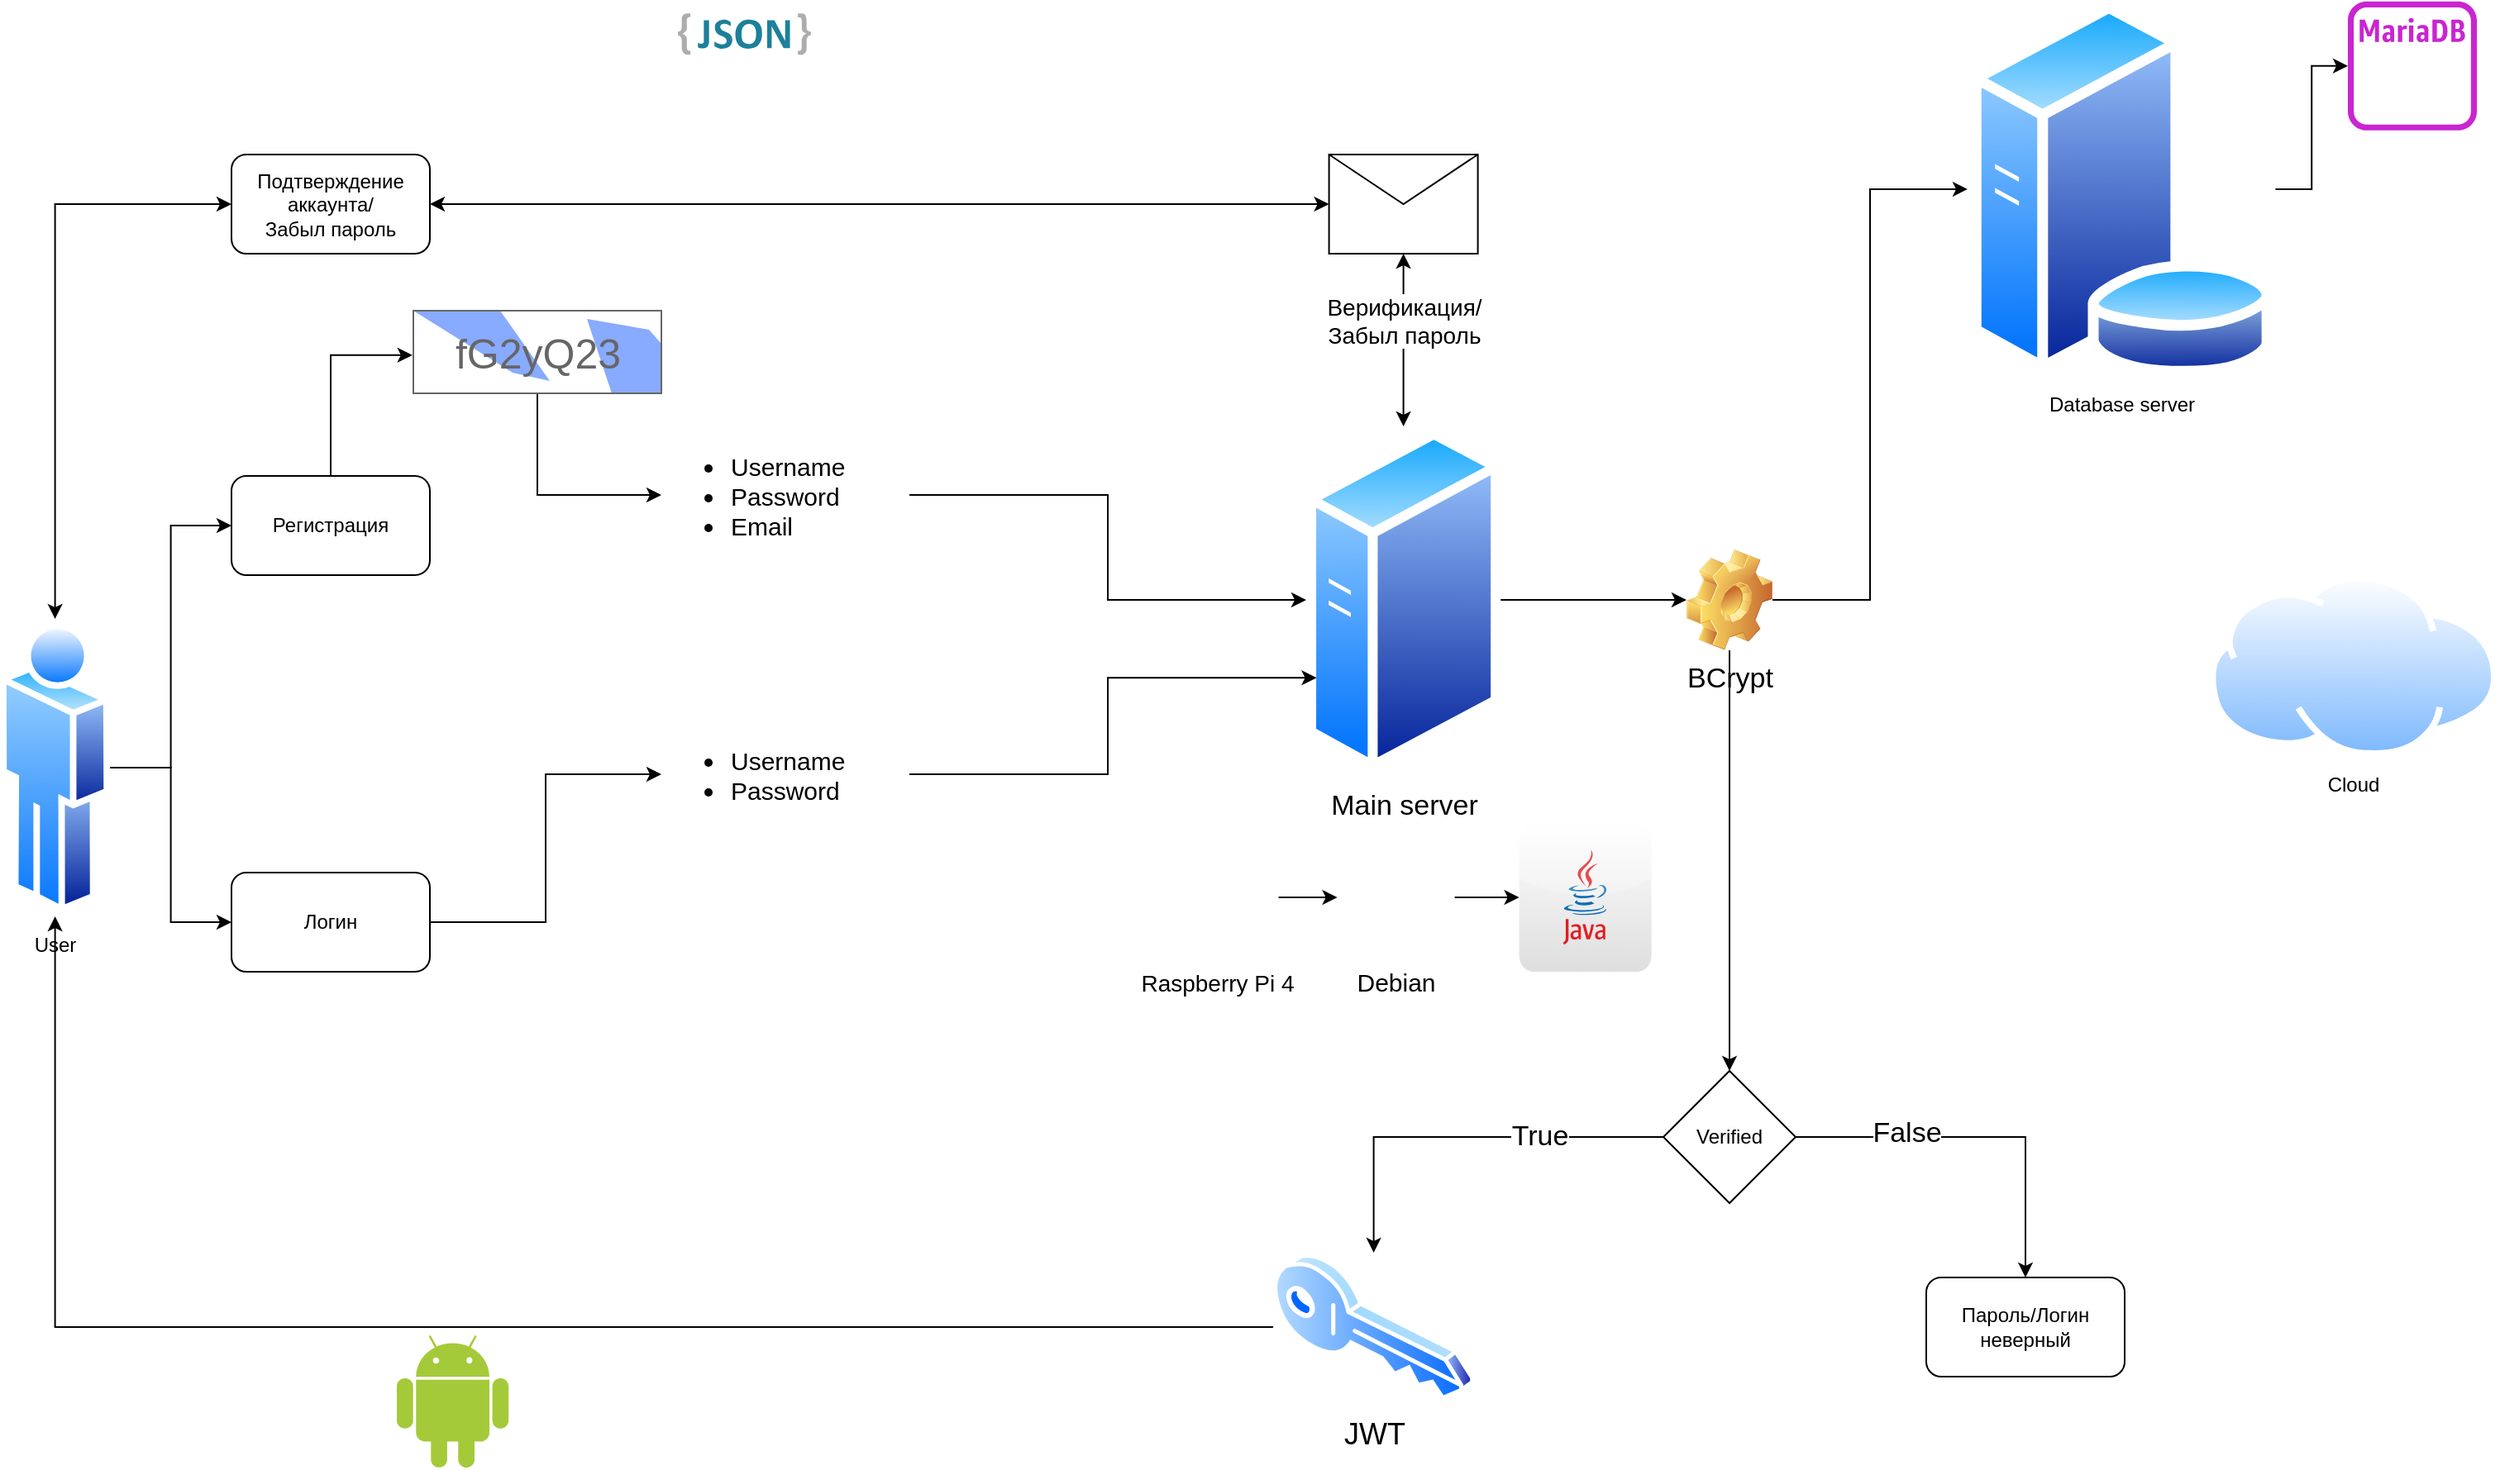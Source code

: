 <mxfile version="24.7.10">
  <diagram name="Страница — 1" id="QKNt265_Iv7t7Sv83_EB">
    <mxGraphModel dx="1509" dy="821" grid="1" gridSize="10" guides="1" tooltips="1" connect="1" arrows="1" fold="1" page="1" pageScale="1" pageWidth="850" pageHeight="1100" math="0" shadow="0">
      <root>
        <mxCell id="0" />
        <mxCell id="1" parent="0" />
        <mxCell id="BMl1e_dXPQe9FOXhRGfQ-3" value="Регистрация" style="rounded=1;whiteSpace=wrap;html=1;" vertex="1" parent="1">
          <mxGeometry x="190" y="290" width="120" height="60" as="geometry" />
        </mxCell>
        <mxCell id="BMl1e_dXPQe9FOXhRGfQ-56" style="edgeStyle=orthogonalEdgeStyle;rounded=0;orthogonalLoop=1;jettySize=auto;html=1;entryX=0;entryY=0.5;entryDx=0;entryDy=0;" edge="1" parent="1" source="BMl1e_dXPQe9FOXhRGfQ-6" target="BMl1e_dXPQe9FOXhRGfQ-55">
          <mxGeometry relative="1" as="geometry" />
        </mxCell>
        <mxCell id="BMl1e_dXPQe9FOXhRGfQ-6" value="Логин" style="rounded=1;whiteSpace=wrap;html=1;" vertex="1" parent="1">
          <mxGeometry x="190" y="530" width="120" height="60" as="geometry" />
        </mxCell>
        <mxCell id="BMl1e_dXPQe9FOXhRGfQ-41" style="edgeStyle=orthogonalEdgeStyle;rounded=0;orthogonalLoop=1;jettySize=auto;html=1;entryX=0;entryY=0.5;entryDx=0;entryDy=0;" edge="1" parent="1" source="BMl1e_dXPQe9FOXhRGfQ-14" target="BMl1e_dXPQe9FOXhRGfQ-15">
          <mxGeometry relative="1" as="geometry" />
        </mxCell>
        <mxCell id="BMl1e_dXPQe9FOXhRGfQ-92" style="edgeStyle=orthogonalEdgeStyle;rounded=0;orthogonalLoop=1;jettySize=auto;html=1;entryX=0.5;entryY=0;entryDx=0;entryDy=0;" edge="1" parent="1" source="BMl1e_dXPQe9FOXhRGfQ-14" target="BMl1e_dXPQe9FOXhRGfQ-62">
          <mxGeometry relative="1" as="geometry" />
        </mxCell>
        <mxCell id="BMl1e_dXPQe9FOXhRGfQ-14" value="&lt;font style=&quot;font-size: 17px;&quot;&gt;BCrypt&lt;/font&gt;" style="shape=image;html=1;verticalLabelPosition=bottom;verticalAlign=top;imageAspect=1;aspect=fixed;image=img/clipart/Gear_128x128.png" vertex="1" parent="1">
          <mxGeometry x="1070" y="334.5" width="52" height="61" as="geometry" />
        </mxCell>
        <mxCell id="BMl1e_dXPQe9FOXhRGfQ-93" style="edgeStyle=orthogonalEdgeStyle;rounded=0;orthogonalLoop=1;jettySize=auto;html=1;" edge="1" parent="1" source="BMl1e_dXPQe9FOXhRGfQ-15" target="BMl1e_dXPQe9FOXhRGfQ-84">
          <mxGeometry relative="1" as="geometry" />
        </mxCell>
        <mxCell id="BMl1e_dXPQe9FOXhRGfQ-15" value="Database server" style="image;aspect=fixed;perimeter=ellipsePerimeter;html=1;align=center;shadow=0;dashed=0;spacingTop=3;image=img/lib/active_directory/database_server.svg;" vertex="1" parent="1">
          <mxGeometry x="1240" y="2.93" width="186.2" height="227.07" as="geometry" />
        </mxCell>
        <mxCell id="BMl1e_dXPQe9FOXhRGfQ-16" value="Cloud" style="image;aspect=fixed;perimeter=ellipsePerimeter;html=1;align=center;shadow=0;dashed=0;spacingTop=3;image=img/lib/active_directory/internet_cloud.svg;" vertex="1" parent="1">
          <mxGeometry x="1386.02" y="350" width="174.6" height="110" as="geometry" />
        </mxCell>
        <mxCell id="BMl1e_dXPQe9FOXhRGfQ-23" style="edgeStyle=orthogonalEdgeStyle;rounded=0;orthogonalLoop=1;jettySize=auto;html=1;entryX=0;entryY=0.5;entryDx=0;entryDy=0;" edge="1" parent="1" source="BMl1e_dXPQe9FOXhRGfQ-21" target="BMl1e_dXPQe9FOXhRGfQ-3">
          <mxGeometry relative="1" as="geometry" />
        </mxCell>
        <mxCell id="BMl1e_dXPQe9FOXhRGfQ-24" style="edgeStyle=orthogonalEdgeStyle;rounded=0;orthogonalLoop=1;jettySize=auto;html=1;entryX=0;entryY=0.5;entryDx=0;entryDy=0;" edge="1" parent="1" source="BMl1e_dXPQe9FOXhRGfQ-21" target="BMl1e_dXPQe9FOXhRGfQ-6">
          <mxGeometry relative="1" as="geometry" />
        </mxCell>
        <mxCell id="BMl1e_dXPQe9FOXhRGfQ-21" value="User" style="image;aspect=fixed;perimeter=ellipsePerimeter;html=1;align=center;shadow=0;dashed=0;spacingTop=3;image=img/lib/active_directory/user.svg;" vertex="1" parent="1">
          <mxGeometry x="50" y="376.5" width="66.6" height="180" as="geometry" />
        </mxCell>
        <mxCell id="BMl1e_dXPQe9FOXhRGfQ-27" value="" style="group" vertex="1" connectable="0" parent="1">
          <mxGeometry x="840" y="260" width="130" height="210" as="geometry" />
        </mxCell>
        <mxCell id="BMl1e_dXPQe9FOXhRGfQ-17" value="&lt;font style=&quot;font-size: 17px;&quot;&gt;Main server&lt;/font&gt;" style="image;aspect=fixed;perimeter=ellipsePerimeter;html=1;align=center;shadow=0;dashed=0;spacingTop=3;image=img/lib/active_directory/generic_server.svg;" vertex="1" parent="BMl1e_dXPQe9FOXhRGfQ-27">
          <mxGeometry width="117.6" height="210" as="geometry" />
        </mxCell>
        <mxCell id="BMl1e_dXPQe9FOXhRGfQ-28" value="" style="dashed=0;outlineConnect=0;html=1;align=center;labelPosition=center;verticalLabelPosition=bottom;verticalAlign=top;shape=mxgraph.weblogos.android;fillColor=#A4CA39;strokeColor=none" vertex="1" parent="1">
          <mxGeometry x="290" y="810" width="67.6" height="80" as="geometry" />
        </mxCell>
        <mxCell id="BMl1e_dXPQe9FOXhRGfQ-29" value="" style="dashed=0;outlineConnect=0;html=1;align=center;labelPosition=center;verticalLabelPosition=bottom;verticalAlign=top;shape=mxgraph.weblogos.json_2" vertex="1" parent="1">
          <mxGeometry x="460" y="10" width="80.4" height="25.2" as="geometry" />
        </mxCell>
        <mxCell id="BMl1e_dXPQe9FOXhRGfQ-39" style="edgeStyle=orthogonalEdgeStyle;rounded=0;orthogonalLoop=1;jettySize=auto;html=1;entryX=0;entryY=0.5;entryDx=0;entryDy=0;" edge="1" parent="1" source="BMl1e_dXPQe9FOXhRGfQ-35" target="BMl1e_dXPQe9FOXhRGfQ-17">
          <mxGeometry relative="1" as="geometry" />
        </mxCell>
        <mxCell id="BMl1e_dXPQe9FOXhRGfQ-35" value="&lt;ul style=&quot;font-size: 15px;&quot;&gt;&lt;li&gt;Username&lt;/li&gt;&lt;li&gt;Password&lt;/li&gt;&lt;li&gt;Email&lt;/li&gt;&lt;/ul&gt;" style="text;strokeColor=none;fillColor=none;html=1;whiteSpace=wrap;verticalAlign=middle;overflow=hidden;arcSize=12;imageHeight=24;" vertex="1" parent="1">
          <mxGeometry x="450" y="226.5" width="150" height="150" as="geometry" />
        </mxCell>
        <mxCell id="BMl1e_dXPQe9FOXhRGfQ-40" style="edgeStyle=orthogonalEdgeStyle;rounded=0;orthogonalLoop=1;jettySize=auto;html=1;entryX=0;entryY=0.5;entryDx=0;entryDy=0;" edge="1" parent="1" source="BMl1e_dXPQe9FOXhRGfQ-17" target="BMl1e_dXPQe9FOXhRGfQ-14">
          <mxGeometry relative="1" as="geometry" />
        </mxCell>
        <mxCell id="BMl1e_dXPQe9FOXhRGfQ-47" style="edgeStyle=orthogonalEdgeStyle;rounded=0;orthogonalLoop=1;jettySize=auto;html=1;entryX=1;entryY=0.5;entryDx=0;entryDy=0;startArrow=classic;startFill=1;" edge="1" parent="1" source="BMl1e_dXPQe9FOXhRGfQ-43" target="BMl1e_dXPQe9FOXhRGfQ-46">
          <mxGeometry relative="1" as="geometry" />
        </mxCell>
        <mxCell id="BMl1e_dXPQe9FOXhRGfQ-43" value="" style="shape=message;html=1;html=1;outlineConnect=0;labelPosition=center;verticalLabelPosition=bottom;align=center;verticalAlign=top;" vertex="1" parent="1">
          <mxGeometry x="853.8" y="95.5" width="90" height="60" as="geometry" />
        </mxCell>
        <mxCell id="BMl1e_dXPQe9FOXhRGfQ-44" style="edgeStyle=orthogonalEdgeStyle;rounded=0;orthogonalLoop=1;jettySize=auto;html=1;entryX=0.5;entryY=1;entryDx=0;entryDy=0;startArrow=classic;startFill=1;" edge="1" parent="1" source="BMl1e_dXPQe9FOXhRGfQ-17" target="BMl1e_dXPQe9FOXhRGfQ-43">
          <mxGeometry relative="1" as="geometry" />
        </mxCell>
        <mxCell id="BMl1e_dXPQe9FOXhRGfQ-53" value="&lt;font style=&quot;font-size: 14px;&quot;&gt;Верификация/&lt;/font&gt;&lt;div style=&quot;font-size: 14px;&quot;&gt;&lt;font style=&quot;font-size: 14px;&quot;&gt;Забыл пароль&lt;/font&gt;&lt;/div&gt;" style="edgeLabel;html=1;align=center;verticalAlign=middle;resizable=0;points=[];" vertex="1" connectable="0" parent="BMl1e_dXPQe9FOXhRGfQ-44">
          <mxGeometry x="0.228" relative="1" as="geometry">
            <mxPoint as="offset" />
          </mxGeometry>
        </mxCell>
        <mxCell id="BMl1e_dXPQe9FOXhRGfQ-48" style="edgeStyle=orthogonalEdgeStyle;rounded=0;orthogonalLoop=1;jettySize=auto;html=1;entryX=0.5;entryY=0;entryDx=0;entryDy=0;startArrow=classic;startFill=1;" edge="1" parent="1" source="BMl1e_dXPQe9FOXhRGfQ-46" target="BMl1e_dXPQe9FOXhRGfQ-21">
          <mxGeometry relative="1" as="geometry" />
        </mxCell>
        <mxCell id="BMl1e_dXPQe9FOXhRGfQ-46" value="Подтверждение аккаун&lt;span style=&quot;background-color: initial;&quot;&gt;та/&lt;/span&gt;&lt;div&gt;Забыл пароль&lt;span style=&quot;background-color: initial;&quot;&gt;&lt;br&gt;&lt;/span&gt;&lt;/div&gt;" style="rounded=1;whiteSpace=wrap;html=1;" vertex="1" parent="1">
          <mxGeometry x="190" y="95.5" width="120" height="60" as="geometry" />
        </mxCell>
        <mxCell id="BMl1e_dXPQe9FOXhRGfQ-57" style="edgeStyle=orthogonalEdgeStyle;rounded=0;orthogonalLoop=1;jettySize=auto;html=1;entryX=0;entryY=0.75;entryDx=0;entryDy=0;" edge="1" parent="1" source="BMl1e_dXPQe9FOXhRGfQ-55" target="BMl1e_dXPQe9FOXhRGfQ-17">
          <mxGeometry relative="1" as="geometry" />
        </mxCell>
        <mxCell id="BMl1e_dXPQe9FOXhRGfQ-55" value="&lt;ul style=&quot;font-size: 15px;&quot;&gt;&lt;li&gt;Username&lt;/li&gt;&lt;li&gt;Password&lt;/li&gt;&lt;/ul&gt;" style="text;strokeColor=none;fillColor=none;html=1;whiteSpace=wrap;verticalAlign=middle;overflow=hidden;arcSize=12;imageHeight=24;" vertex="1" parent="1">
          <mxGeometry x="450" y="395.5" width="150" height="150" as="geometry" />
        </mxCell>
        <mxCell id="BMl1e_dXPQe9FOXhRGfQ-61" style="edgeStyle=orthogonalEdgeStyle;rounded=0;orthogonalLoop=1;jettySize=auto;html=1;entryX=0.5;entryY=1;entryDx=0;entryDy=0;" edge="1" parent="1" source="BMl1e_dXPQe9FOXhRGfQ-58" target="BMl1e_dXPQe9FOXhRGfQ-21">
          <mxGeometry relative="1" as="geometry" />
        </mxCell>
        <mxCell id="BMl1e_dXPQe9FOXhRGfQ-58" value="&lt;font style=&quot;font-size: 18px;&quot;&gt;JWT&lt;/font&gt;" style="image;aspect=fixed;perimeter=ellipsePerimeter;html=1;align=center;shadow=0;dashed=0;spacingTop=3;image=img/lib/active_directory/key.svg;" vertex="1" parent="1">
          <mxGeometry x="820" y="760" width="121.62" height="90" as="geometry" />
        </mxCell>
        <mxCell id="BMl1e_dXPQe9FOXhRGfQ-66" style="edgeStyle=orthogonalEdgeStyle;rounded=0;orthogonalLoop=1;jettySize=auto;html=1;entryX=0.5;entryY=0;entryDx=0;entryDy=0;" edge="1" parent="1" source="BMl1e_dXPQe9FOXhRGfQ-62" target="BMl1e_dXPQe9FOXhRGfQ-58">
          <mxGeometry relative="1" as="geometry" />
        </mxCell>
        <mxCell id="BMl1e_dXPQe9FOXhRGfQ-67" value="&lt;font style=&quot;font-size: 17px;&quot;&gt;True&lt;/font&gt;" style="edgeLabel;html=1;align=center;verticalAlign=middle;resizable=0;points=[];" vertex="1" connectable="0" parent="BMl1e_dXPQe9FOXhRGfQ-66">
          <mxGeometry x="-0.388" relative="1" as="geometry">
            <mxPoint as="offset" />
          </mxGeometry>
        </mxCell>
        <mxCell id="BMl1e_dXPQe9FOXhRGfQ-71" style="edgeStyle=orthogonalEdgeStyle;rounded=0;orthogonalLoop=1;jettySize=auto;html=1;entryX=0.5;entryY=0;entryDx=0;entryDy=0;" edge="1" parent="1" source="BMl1e_dXPQe9FOXhRGfQ-62" target="BMl1e_dXPQe9FOXhRGfQ-68">
          <mxGeometry relative="1" as="geometry" />
        </mxCell>
        <mxCell id="BMl1e_dXPQe9FOXhRGfQ-73" value="&lt;font style=&quot;font-size: 17px;&quot;&gt;False&lt;/font&gt;" style="edgeLabel;html=1;align=center;verticalAlign=middle;resizable=0;points=[];" vertex="1" connectable="0" parent="BMl1e_dXPQe9FOXhRGfQ-71">
          <mxGeometry x="-0.406" y="2" relative="1" as="geometry">
            <mxPoint as="offset" />
          </mxGeometry>
        </mxCell>
        <mxCell id="BMl1e_dXPQe9FOXhRGfQ-62" value="Verified" style="rhombus;whiteSpace=wrap;html=1;" vertex="1" parent="1">
          <mxGeometry x="1056" y="650" width="80" height="80" as="geometry" />
        </mxCell>
        <mxCell id="BMl1e_dXPQe9FOXhRGfQ-68" value="Пароль/Логин неверный" style="rounded=1;whiteSpace=wrap;html=1;" vertex="1" parent="1">
          <mxGeometry x="1215" y="775" width="120" height="60" as="geometry" />
        </mxCell>
        <mxCell id="BMl1e_dXPQe9FOXhRGfQ-77" style="edgeStyle=orthogonalEdgeStyle;rounded=0;orthogonalLoop=1;jettySize=auto;html=1;entryX=0;entryY=0.5;entryDx=0;entryDy=0;" edge="1" parent="1" source="BMl1e_dXPQe9FOXhRGfQ-75" target="BMl1e_dXPQe9FOXhRGfQ-35">
          <mxGeometry relative="1" as="geometry" />
        </mxCell>
        <mxCell id="BMl1e_dXPQe9FOXhRGfQ-75" value="fG2yQ23" style="strokeWidth=1;shadow=0;dashed=0;align=center;html=1;shape=mxgraph.mockup.text.captcha;fontColor=#666666;fontSize=25;strokeColor=#666666;mainText=" vertex="1" parent="1">
          <mxGeometry x="300" y="190" width="150" height="50" as="geometry" />
        </mxCell>
        <mxCell id="BMl1e_dXPQe9FOXhRGfQ-76" style="edgeStyle=orthogonalEdgeStyle;rounded=0;orthogonalLoop=1;jettySize=auto;html=1;entryX=-0.004;entryY=0.538;entryDx=0;entryDy=0;entryPerimeter=0;" edge="1" parent="1" source="BMl1e_dXPQe9FOXhRGfQ-3" target="BMl1e_dXPQe9FOXhRGfQ-75">
          <mxGeometry relative="1" as="geometry" />
        </mxCell>
        <mxCell id="BMl1e_dXPQe9FOXhRGfQ-84" value="" style="sketch=0;outlineConnect=0;fontColor=#232F3E;gradientColor=none;fillColor=#C925D1;strokeColor=none;dashed=0;verticalLabelPosition=bottom;verticalAlign=top;align=center;html=1;fontSize=12;fontStyle=0;aspect=fixed;pointerEvents=1;shape=mxgraph.aws4.rds_mariadb_instance_alt;" vertex="1" parent="1">
          <mxGeometry x="1470" y="2.93" width="78" height="78" as="geometry" />
        </mxCell>
        <mxCell id="BMl1e_dXPQe9FOXhRGfQ-94" style="edgeStyle=orthogonalEdgeStyle;rounded=0;orthogonalLoop=1;jettySize=auto;html=1;entryX=0;entryY=0.5;entryDx=0;entryDy=0;" edge="1" parent="1" source="BMl1e_dXPQe9FOXhRGfQ-85" target="BMl1e_dXPQe9FOXhRGfQ-86">
          <mxGeometry relative="1" as="geometry" />
        </mxCell>
        <mxCell id="BMl1e_dXPQe9FOXhRGfQ-85" value="&lt;font style=&quot;font-size: 14px;&quot;&gt;Raspberry Pi 4&lt;/font&gt;" style="shape=image;html=1;verticalAlign=top;verticalLabelPosition=bottom;labelBackgroundColor=#ffffff;imageAspect=0;aspect=fixed;image=https://cdn1.iconfinder.com/data/icons/fruit-136/64/Fruit_iconfree_Filled_Outline_raspberry-healthy-organic-food-fruit_icon-128.png" vertex="1" parent="1">
          <mxGeometry x="748.8" y="507.75" width="74.5" height="74.5" as="geometry" />
        </mxCell>
        <mxCell id="BMl1e_dXPQe9FOXhRGfQ-95" style="edgeStyle=orthogonalEdgeStyle;rounded=0;orthogonalLoop=1;jettySize=auto;html=1;" edge="1" parent="1" source="BMl1e_dXPQe9FOXhRGfQ-86" target="BMl1e_dXPQe9FOXhRGfQ-26">
          <mxGeometry relative="1" as="geometry" />
        </mxCell>
        <mxCell id="BMl1e_dXPQe9FOXhRGfQ-86" value="&lt;font style=&quot;font-size: 15px;&quot;&gt;Debian&lt;/font&gt;" style="shape=image;html=1;verticalAlign=top;verticalLabelPosition=bottom;labelBackgroundColor=#ffffff;imageAspect=0;aspect=fixed;image=https://cdn1.iconfinder.com/data/icons/Vista-Inspirate_1.0/128x128/apps/debian.png" vertex="1" parent="1">
          <mxGeometry x="858.8" y="509.5" width="71" height="71" as="geometry" />
        </mxCell>
        <mxCell id="BMl1e_dXPQe9FOXhRGfQ-26" value="" style="dashed=0;outlineConnect=0;html=1;align=center;labelPosition=center;verticalLabelPosition=bottom;verticalAlign=top;shape=mxgraph.webicons.java;gradientColor=#DFDEDE" vertex="1" parent="1">
          <mxGeometry x="968.8" y="500" width="80" height="90" as="geometry" />
        </mxCell>
      </root>
    </mxGraphModel>
  </diagram>
</mxfile>
